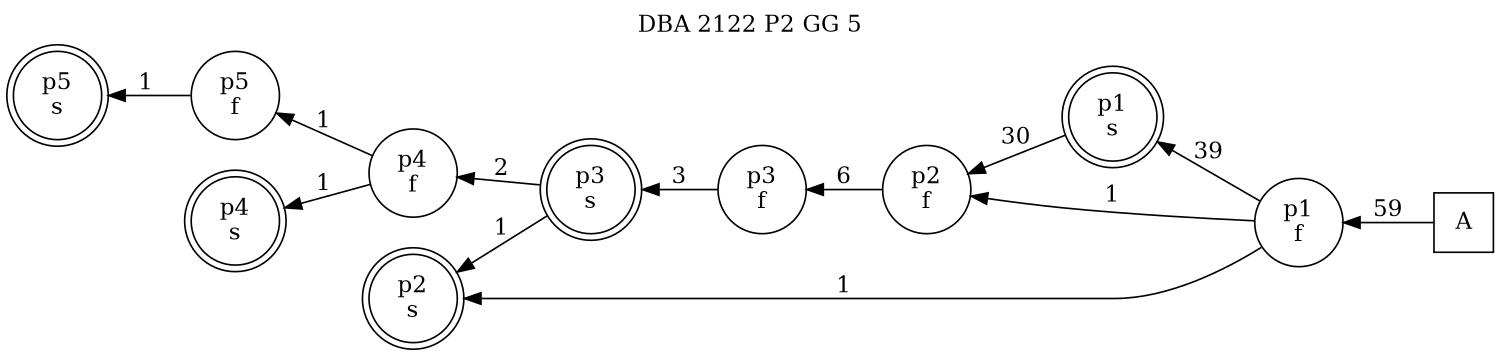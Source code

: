 digraph DBA_2122_P2_GG_5_GOOD {
labelloc="tl"
label= " DBA 2122 P2 GG 5 "
rankdir="RL";
graph [ size=" 10 , 10 !"]

"A" [shape="square" label="A"]
"p1_f" [shape="circle" label="p1
f"]
"p1_s" [shape="doublecircle" label="p1
s"]
"p2_f" [shape="circle" label="p2
f"]
"p3_f" [shape="circle" label="p3
f"]
"p3_s" [shape="doublecircle" label="p3
s"]
"p2_s" [shape="doublecircle" label="p2
s"]
"p4_f" [shape="circle" label="p4
f"]
"p5_f" [shape="circle" label="p5
f"]
"p5_s" [shape="doublecircle" label="p5
s"]
"p4_s" [shape="doublecircle" label="p4
s"]
"A" -> "p1_f" [ label=59]
"p1_f" -> "p1_s" [ label=39]
"p1_f" -> "p2_f" [ label=1]
"p1_f" -> "p2_s" [ label=1]
"p1_s" -> "p2_f" [ label=30]
"p2_f" -> "p3_f" [ label=6]
"p3_f" -> "p3_s" [ label=3]
"p3_s" -> "p2_s" [ label=1]
"p3_s" -> "p4_f" [ label=2]
"p4_f" -> "p5_f" [ label=1]
"p4_f" -> "p4_s" [ label=1]
"p5_f" -> "p5_s" [ label=1]
}
